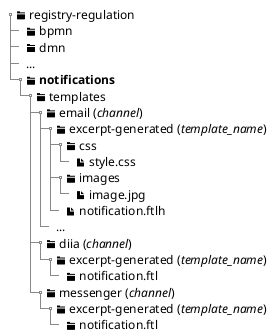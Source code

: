 @startsalt
{
{T
+ <&folder> registry-regulation
++ <&folder> bpmn
++ <&folder> dmn
++ ...
++ <&folder> <b>notifications</b>
+++ <&folder> templates
++++ <&folder> email (<i>channel</i>)
+++++ <&folder> excerpt-generated (<i>template_name</i>)
++++++ <&folder> css
+++++++ <&file> style.css
++++++ <&folder> images
+++++++ <&file> image.jpg
++++++ <&file> notification.ftlh
+++++ ...
++++ <&folder> diia (<i>channel</i>)
+++++ <&folder> excerpt-generated (<i>template_name</i>)
++++++ <&folder> notification.ftl
++++ <&folder> messenger (<i>channel</i>)
+++++ <&folder> excerpt-generated (<i>template_name</i>)
++++++ <&folder> notification.ftl
}
}
@endsalt